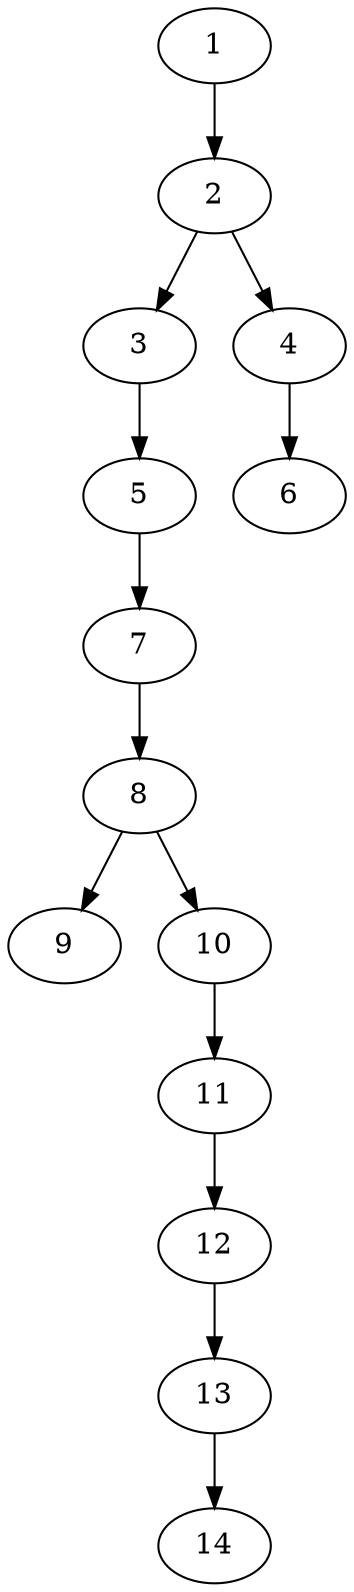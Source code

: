 // DAG (tier=1-easy, mode=data, n=14, ccr=0.312, fat=0.413, density=0.314, regular=0.732, jump=0.017, mindata=1048576, maxdata=8388608)
// DAG automatically generated by daggen at Sun Aug 24 16:33:33 2025
// /home/ermia/Project/Environments/daggen/bin/daggen --dot --ccr 0.312 --fat 0.413 --regular 0.732 --density 0.314 --jump 0.017 --mindata 1048576 --maxdata 8388608 -n 14 
digraph G {
  1 [size="7295243526986530816", alpha="0.17", expect_size="3647621763493265408"]
  1 -> 2 [size ="30091916607488"]
  2 [size="232044217429418573824", alpha="0.02", expect_size="116022108714709286912"]
  2 -> 3 [size ="302090559684608"]
  2 -> 4 [size ="302090559684608"]
  3 [size="32799467347403341824", alpha="0.06", expect_size="16399733673701670912"]
  3 -> 5 [size ="81972437188608"]
  4 [size="697357180842021504", alpha="0.07", expect_size="348678590421010752"]
  4 -> 6 [size ="291413833023488"]
  5 [size="164964818776963872", alpha="0.11", expect_size="82482409388481936"]
  5 -> 7 [size ="223784783052800"]
  6 [size="14881108008562610", alpha="0.08", expect_size="7440554004281305"]
  7 [size="560963682942725390336", alpha="0.02", expect_size="280481841471362695168"]
  7 -> 8 [size ="544143130492928"]
  8 [size="6343985763611808", alpha="0.15", expect_size="3171992881805904"]
  8 -> 9 [size ="271017939304448"]
  8 -> 10 [size ="271017939304448"]
  9 [size="1587043391251457", alpha="0.19", expect_size="793521695625728"]
  10 [size="164699241871518466048", alpha="0.18", expect_size="82349620935759233024"]
  10 -> 11 [size ="240372282294272"]
  11 [size="4615954228077133824", alpha="0.15", expect_size="2307977114038566912"]
  11 -> 12 [size ="22178439364608"]
  12 [size="5350119333311807488", alpha="0.13", expect_size="2675059666655903744"]
  12 -> 13 [size ="24471784128512"]
  13 [size="478452504231388643328", alpha="0.11", expect_size="239226252115694321664"]
  13 -> 14 [size ="489383371210752"]
  14 [size="9539297768437432", alpha="0.13", expect_size="4769648884218716"]
}